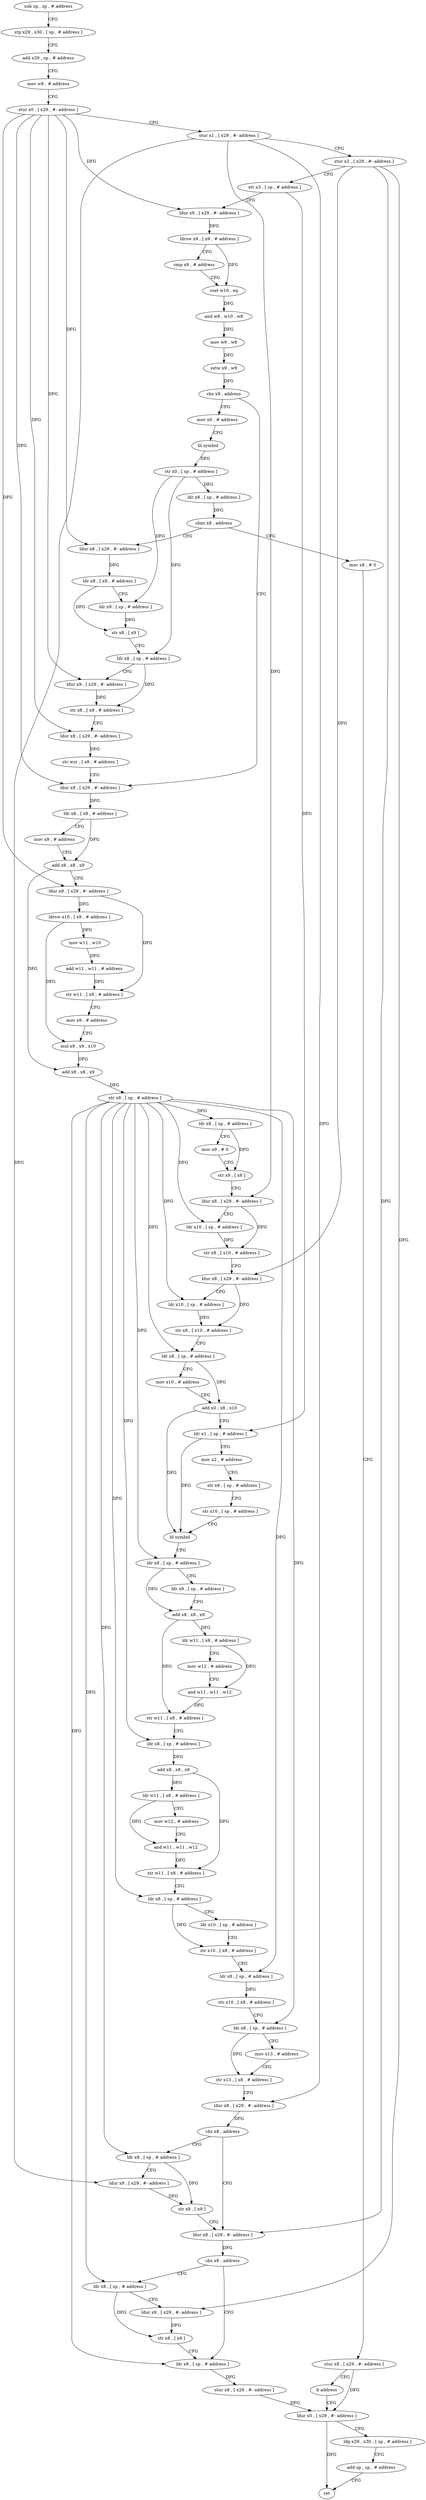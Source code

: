 digraph "func" {
"4255264" [label = "sub sp , sp , # address" ]
"4255268" [label = "stp x29 , x30 , [ sp , # address ]" ]
"4255272" [label = "add x29 , sp , # address" ]
"4255276" [label = "mov w8 , # address" ]
"4255280" [label = "stur x0 , [ x29 , #- address ]" ]
"4255284" [label = "stur x1 , [ x29 , #- address ]" ]
"4255288" [label = "stur x2 , [ x29 , #- address ]" ]
"4255292" [label = "str x3 , [ sp , # address ]" ]
"4255296" [label = "ldur x9 , [ x29 , #- address ]" ]
"4255300" [label = "ldrsw x9 , [ x9 , # address ]" ]
"4255304" [label = "cmp x9 , # address" ]
"4255308" [label = "cset w10 , eq" ]
"4255312" [label = "and w8 , w10 , w8" ]
"4255316" [label = "mov w9 , w8" ]
"4255320" [label = "sxtw x9 , w9" ]
"4255324" [label = "cbz x9 , address" ]
"4255396" [label = "ldur x8 , [ x29 , #- address ]" ]
"4255328" [label = "mov x0 , # address" ]
"4255400" [label = "ldr x8 , [ x8 , # address ]" ]
"4255404" [label = "mov x9 , # address" ]
"4255408" [label = "add x8 , x8 , x9" ]
"4255412" [label = "ldur x9 , [ x29 , #- address ]" ]
"4255416" [label = "ldrsw x10 , [ x9 , # address ]" ]
"4255420" [label = "mov w11 , w10" ]
"4255424" [label = "add w11 , w11 , # address" ]
"4255428" [label = "str w11 , [ x9 , # address ]" ]
"4255432" [label = "mov x9 , # address" ]
"4255436" [label = "mul x9 , x9 , x10" ]
"4255440" [label = "add x8 , x8 , x9" ]
"4255444" [label = "str x8 , [ sp , # address ]" ]
"4255448" [label = "ldr x8 , [ sp , # address ]" ]
"4255452" [label = "mov x9 , # 0" ]
"4255456" [label = "str x9 , [ x8 ]" ]
"4255460" [label = "ldur x8 , [ x29 , #- address ]" ]
"4255464" [label = "ldr x10 , [ sp , # address ]" ]
"4255468" [label = "str x8 , [ x10 , # address ]" ]
"4255472" [label = "ldur x8 , [ x29 , #- address ]" ]
"4255476" [label = "ldr x10 , [ sp , # address ]" ]
"4255480" [label = "str x8 , [ x10 , # address ]" ]
"4255484" [label = "ldr x8 , [ sp , # address ]" ]
"4255488" [label = "mov x10 , # address" ]
"4255492" [label = "add x0 , x8 , x10" ]
"4255496" [label = "ldr x1 , [ sp , # address ]" ]
"4255500" [label = "mov x2 , # address" ]
"4255504" [label = "str x9 , [ sp , # address ]" ]
"4255508" [label = "str x10 , [ sp , # address ]" ]
"4255512" [label = "bl symbol" ]
"4255516" [label = "ldr x8 , [ sp , # address ]" ]
"4255520" [label = "ldr x9 , [ sp , # address ]" ]
"4255524" [label = "add x8 , x8 , x9" ]
"4255528" [label = "ldr w11 , [ x8 , # address ]" ]
"4255532" [label = "mov w12 , # address" ]
"4255536" [label = "and w11 , w11 , w12" ]
"4255540" [label = "str w11 , [ x8 , # address ]" ]
"4255544" [label = "ldr x8 , [ sp , # address ]" ]
"4255548" [label = "add x8 , x8 , x9" ]
"4255552" [label = "ldr w11 , [ x8 , # address ]" ]
"4255556" [label = "mov w12 , # address" ]
"4255560" [label = "and w11 , w11 , w12" ]
"4255564" [label = "str w11 , [ x8 , # address ]" ]
"4255568" [label = "ldr x8 , [ sp , # address ]" ]
"4255572" [label = "ldr x10 , [ sp , # address ]" ]
"4255576" [label = "str x10 , [ x8 , # address ]" ]
"4255580" [label = "ldr x8 , [ sp , # address ]" ]
"4255584" [label = "str x10 , [ x8 , # address ]" ]
"4255588" [label = "ldr x8 , [ sp , # address ]" ]
"4255592" [label = "mov x13 , # address" ]
"4255596" [label = "str x13 , [ x8 , # address ]" ]
"4255600" [label = "ldur x8 , [ x29 , #- address ]" ]
"4255604" [label = "cbz x8 , address" ]
"4255620" [label = "ldur x8 , [ x29 , #- address ]" ]
"4255608" [label = "ldr x8 , [ sp , # address ]" ]
"4255332" [label = "bl symbol" ]
"4255336" [label = "str x0 , [ sp , # address ]" ]
"4255340" [label = "ldr x8 , [ sp , # address ]" ]
"4255344" [label = "cbnz x8 , address" ]
"4255360" [label = "ldur x8 , [ x29 , #- address ]" ]
"4255348" [label = "mov x8 , # 0" ]
"4255624" [label = "cbz x8 , address" ]
"4255640" [label = "ldr x8 , [ sp , # address ]" ]
"4255628" [label = "ldr x8 , [ sp , # address ]" ]
"4255612" [label = "ldur x9 , [ x29 , #- address ]" ]
"4255616" [label = "str x8 , [ x9 ]" ]
"4255364" [label = "ldr x8 , [ x8 , # address ]" ]
"4255368" [label = "ldr x9 , [ sp , # address ]" ]
"4255372" [label = "str x8 , [ x9 ]" ]
"4255376" [label = "ldr x8 , [ sp , # address ]" ]
"4255380" [label = "ldur x9 , [ x29 , #- address ]" ]
"4255384" [label = "str x8 , [ x9 , # address ]" ]
"4255388" [label = "ldur x8 , [ x29 , #- address ]" ]
"4255392" [label = "str wzr , [ x8 , # address ]" ]
"4255352" [label = "stur x8 , [ x29 , #- address ]" ]
"4255356" [label = "b address" ]
"4255648" [label = "ldur x0 , [ x29 , #- address ]" ]
"4255644" [label = "stur x8 , [ x29 , #- address ]" ]
"4255632" [label = "ldur x9 , [ x29 , #- address ]" ]
"4255636" [label = "str x8 , [ x9 ]" ]
"4255652" [label = "ldp x29 , x30 , [ sp , # address ]" ]
"4255656" [label = "add sp , sp , # address" ]
"4255660" [label = "ret" ]
"4255264" -> "4255268" [ label = "CFG" ]
"4255268" -> "4255272" [ label = "CFG" ]
"4255272" -> "4255276" [ label = "CFG" ]
"4255276" -> "4255280" [ label = "CFG" ]
"4255280" -> "4255284" [ label = "CFG" ]
"4255280" -> "4255296" [ label = "DFG" ]
"4255280" -> "4255396" [ label = "DFG" ]
"4255280" -> "4255412" [ label = "DFG" ]
"4255280" -> "4255360" [ label = "DFG" ]
"4255280" -> "4255380" [ label = "DFG" ]
"4255280" -> "4255388" [ label = "DFG" ]
"4255284" -> "4255288" [ label = "CFG" ]
"4255284" -> "4255460" [ label = "DFG" ]
"4255284" -> "4255600" [ label = "DFG" ]
"4255284" -> "4255612" [ label = "DFG" ]
"4255288" -> "4255292" [ label = "CFG" ]
"4255288" -> "4255472" [ label = "DFG" ]
"4255288" -> "4255620" [ label = "DFG" ]
"4255288" -> "4255632" [ label = "DFG" ]
"4255292" -> "4255296" [ label = "CFG" ]
"4255292" -> "4255496" [ label = "DFG" ]
"4255296" -> "4255300" [ label = "DFG" ]
"4255300" -> "4255304" [ label = "CFG" ]
"4255300" -> "4255308" [ label = "DFG" ]
"4255304" -> "4255308" [ label = "CFG" ]
"4255308" -> "4255312" [ label = "DFG" ]
"4255312" -> "4255316" [ label = "DFG" ]
"4255316" -> "4255320" [ label = "DFG" ]
"4255320" -> "4255324" [ label = "DFG" ]
"4255324" -> "4255396" [ label = "CFG" ]
"4255324" -> "4255328" [ label = "CFG" ]
"4255396" -> "4255400" [ label = "DFG" ]
"4255328" -> "4255332" [ label = "CFG" ]
"4255400" -> "4255404" [ label = "CFG" ]
"4255400" -> "4255408" [ label = "DFG" ]
"4255404" -> "4255408" [ label = "CFG" ]
"4255408" -> "4255412" [ label = "CFG" ]
"4255408" -> "4255440" [ label = "DFG" ]
"4255412" -> "4255416" [ label = "DFG" ]
"4255412" -> "4255428" [ label = "DFG" ]
"4255416" -> "4255420" [ label = "DFG" ]
"4255416" -> "4255436" [ label = "DFG" ]
"4255420" -> "4255424" [ label = "DFG" ]
"4255424" -> "4255428" [ label = "DFG" ]
"4255428" -> "4255432" [ label = "CFG" ]
"4255432" -> "4255436" [ label = "CFG" ]
"4255436" -> "4255440" [ label = "DFG" ]
"4255440" -> "4255444" [ label = "DFG" ]
"4255444" -> "4255448" [ label = "DFG" ]
"4255444" -> "4255464" [ label = "DFG" ]
"4255444" -> "4255476" [ label = "DFG" ]
"4255444" -> "4255484" [ label = "DFG" ]
"4255444" -> "4255516" [ label = "DFG" ]
"4255444" -> "4255544" [ label = "DFG" ]
"4255444" -> "4255568" [ label = "DFG" ]
"4255444" -> "4255580" [ label = "DFG" ]
"4255444" -> "4255588" [ label = "DFG" ]
"4255444" -> "4255608" [ label = "DFG" ]
"4255444" -> "4255640" [ label = "DFG" ]
"4255444" -> "4255628" [ label = "DFG" ]
"4255448" -> "4255452" [ label = "CFG" ]
"4255448" -> "4255456" [ label = "DFG" ]
"4255452" -> "4255456" [ label = "CFG" ]
"4255456" -> "4255460" [ label = "CFG" ]
"4255460" -> "4255464" [ label = "CFG" ]
"4255460" -> "4255468" [ label = "DFG" ]
"4255464" -> "4255468" [ label = "DFG" ]
"4255468" -> "4255472" [ label = "CFG" ]
"4255472" -> "4255476" [ label = "CFG" ]
"4255472" -> "4255480" [ label = "DFG" ]
"4255476" -> "4255480" [ label = "DFG" ]
"4255480" -> "4255484" [ label = "CFG" ]
"4255484" -> "4255488" [ label = "CFG" ]
"4255484" -> "4255492" [ label = "DFG" ]
"4255488" -> "4255492" [ label = "CFG" ]
"4255492" -> "4255496" [ label = "CFG" ]
"4255492" -> "4255512" [ label = "DFG" ]
"4255496" -> "4255500" [ label = "CFG" ]
"4255496" -> "4255512" [ label = "DFG" ]
"4255500" -> "4255504" [ label = "CFG" ]
"4255504" -> "4255508" [ label = "CFG" ]
"4255508" -> "4255512" [ label = "CFG" ]
"4255512" -> "4255516" [ label = "CFG" ]
"4255516" -> "4255520" [ label = "CFG" ]
"4255516" -> "4255524" [ label = "DFG" ]
"4255520" -> "4255524" [ label = "CFG" ]
"4255524" -> "4255528" [ label = "DFG" ]
"4255524" -> "4255540" [ label = "DFG" ]
"4255528" -> "4255532" [ label = "CFG" ]
"4255528" -> "4255536" [ label = "DFG" ]
"4255532" -> "4255536" [ label = "CFG" ]
"4255536" -> "4255540" [ label = "DFG" ]
"4255540" -> "4255544" [ label = "CFG" ]
"4255544" -> "4255548" [ label = "DFG" ]
"4255548" -> "4255552" [ label = "DFG" ]
"4255548" -> "4255564" [ label = "DFG" ]
"4255552" -> "4255556" [ label = "CFG" ]
"4255552" -> "4255560" [ label = "DFG" ]
"4255556" -> "4255560" [ label = "CFG" ]
"4255560" -> "4255564" [ label = "DFG" ]
"4255564" -> "4255568" [ label = "CFG" ]
"4255568" -> "4255572" [ label = "CFG" ]
"4255568" -> "4255576" [ label = "DFG" ]
"4255572" -> "4255576" [ label = "CFG" ]
"4255576" -> "4255580" [ label = "CFG" ]
"4255580" -> "4255584" [ label = "DFG" ]
"4255584" -> "4255588" [ label = "CFG" ]
"4255588" -> "4255592" [ label = "CFG" ]
"4255588" -> "4255596" [ label = "DFG" ]
"4255592" -> "4255596" [ label = "CFG" ]
"4255596" -> "4255600" [ label = "CFG" ]
"4255600" -> "4255604" [ label = "DFG" ]
"4255604" -> "4255620" [ label = "CFG" ]
"4255604" -> "4255608" [ label = "CFG" ]
"4255620" -> "4255624" [ label = "DFG" ]
"4255608" -> "4255612" [ label = "CFG" ]
"4255608" -> "4255616" [ label = "DFG" ]
"4255332" -> "4255336" [ label = "DFG" ]
"4255336" -> "4255340" [ label = "DFG" ]
"4255336" -> "4255368" [ label = "DFG" ]
"4255336" -> "4255376" [ label = "DFG" ]
"4255340" -> "4255344" [ label = "DFG" ]
"4255344" -> "4255360" [ label = "CFG" ]
"4255344" -> "4255348" [ label = "CFG" ]
"4255360" -> "4255364" [ label = "DFG" ]
"4255348" -> "4255352" [ label = "CFG" ]
"4255624" -> "4255640" [ label = "CFG" ]
"4255624" -> "4255628" [ label = "CFG" ]
"4255640" -> "4255644" [ label = "DFG" ]
"4255628" -> "4255632" [ label = "CFG" ]
"4255628" -> "4255636" [ label = "DFG" ]
"4255612" -> "4255616" [ label = "DFG" ]
"4255616" -> "4255620" [ label = "CFG" ]
"4255364" -> "4255368" [ label = "CFG" ]
"4255364" -> "4255372" [ label = "DFG" ]
"4255368" -> "4255372" [ label = "DFG" ]
"4255372" -> "4255376" [ label = "CFG" ]
"4255376" -> "4255380" [ label = "CFG" ]
"4255376" -> "4255384" [ label = "DFG" ]
"4255380" -> "4255384" [ label = "DFG" ]
"4255384" -> "4255388" [ label = "CFG" ]
"4255388" -> "4255392" [ label = "DFG" ]
"4255392" -> "4255396" [ label = "CFG" ]
"4255352" -> "4255356" [ label = "CFG" ]
"4255352" -> "4255648" [ label = "DFG" ]
"4255356" -> "4255648" [ label = "CFG" ]
"4255648" -> "4255652" [ label = "CFG" ]
"4255648" -> "4255660" [ label = "DFG" ]
"4255644" -> "4255648" [ label = "DFG" ]
"4255632" -> "4255636" [ label = "DFG" ]
"4255636" -> "4255640" [ label = "CFG" ]
"4255652" -> "4255656" [ label = "CFG" ]
"4255656" -> "4255660" [ label = "CFG" ]
}
